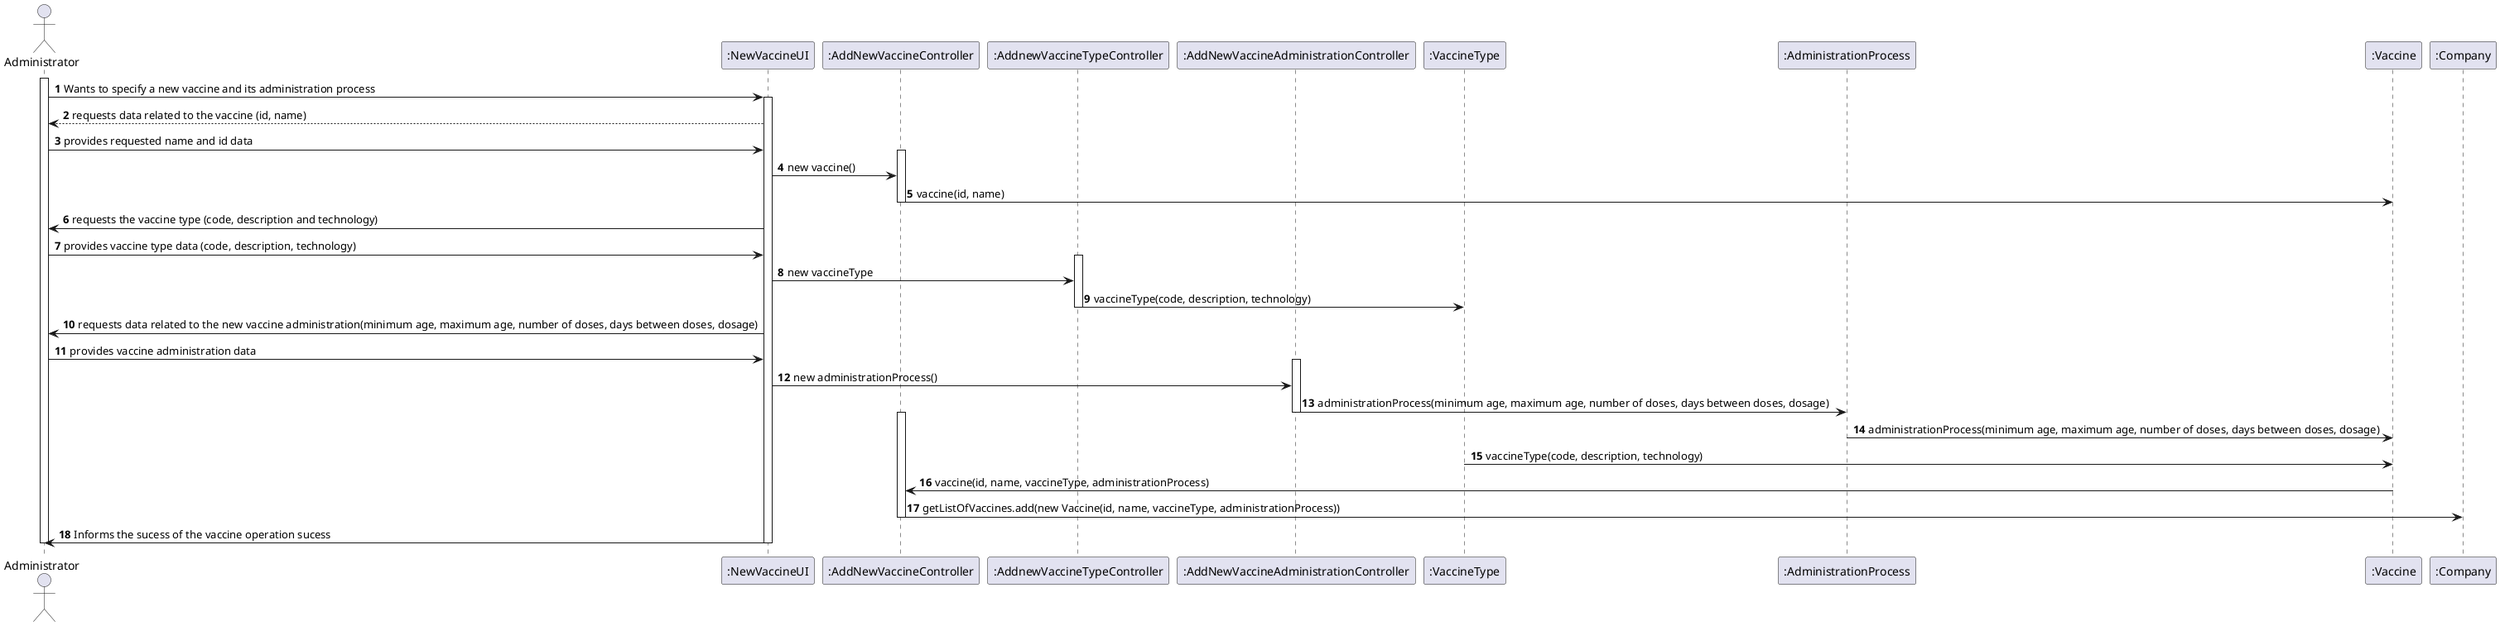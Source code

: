 @startuml
autonumber
'hide footbox
actor "Administrator" as Admin

participant ":NewVaccineUI" as UI
participant ":AddNewVaccineController" as NVC
participant ":AddnewVaccineTypeController" as NVTC
participant ":AddNewVaccineAdministrationController" as NVAC
participant ":VaccineType" as VACT
participant ":AdministrationProcess" as ADMP
participant ":Vaccine" as VAC
participant ":Company" as CPY

activate Admin

Admin -> UI : Wants to specify a new vaccine and its administration process
activate UI


UI --> Admin : requests data related to the vaccine (id, name)
Admin -> UI : provides requested name and id data
activate NVC
UI -> NVC :  new vaccine()
NVC -> VAC : vaccine(id, name)
deactivate NVC

UI ->Admin : requests the vaccine type (code, description and technology)
Admin -> UI : provides vaccine type data (code, description, technology)
activate NVTC
UI -> NVTC : new vaccineType
NVTC -> VACT : vaccineType(code, description, technology)
deactivate NVTC


UI -> Admin: requests data related to the new vaccine administration(minimum age, maximum age, number of doses, days between doses, dosage)
Admin -> UI: provides vaccine administration data
activate NVAC
UI -> NVAC: new administrationProcess()
NVAC -> ADMP : administrationProcess(minimum age, maximum age, number of doses, days between doses, dosage)
deactivate NVAC


activate NVC
ADMP -> VAC : administrationProcess(minimum age, maximum age, number of doses, days between doses, dosage)
VACT -> VAC : vaccineType(code, description, technology)
VAC -> NVC  : vaccine(id, name, vaccineType, administrationProcess)
NVC -> CPY : getListOfVaccines.add(new Vaccine(id, name, vaccineType, administrationProcess))
deactivate NVC

UI -> Admin: Informs the sucess of the vaccine operation sucess

deactivate UI
deactivate Admin
@enduml